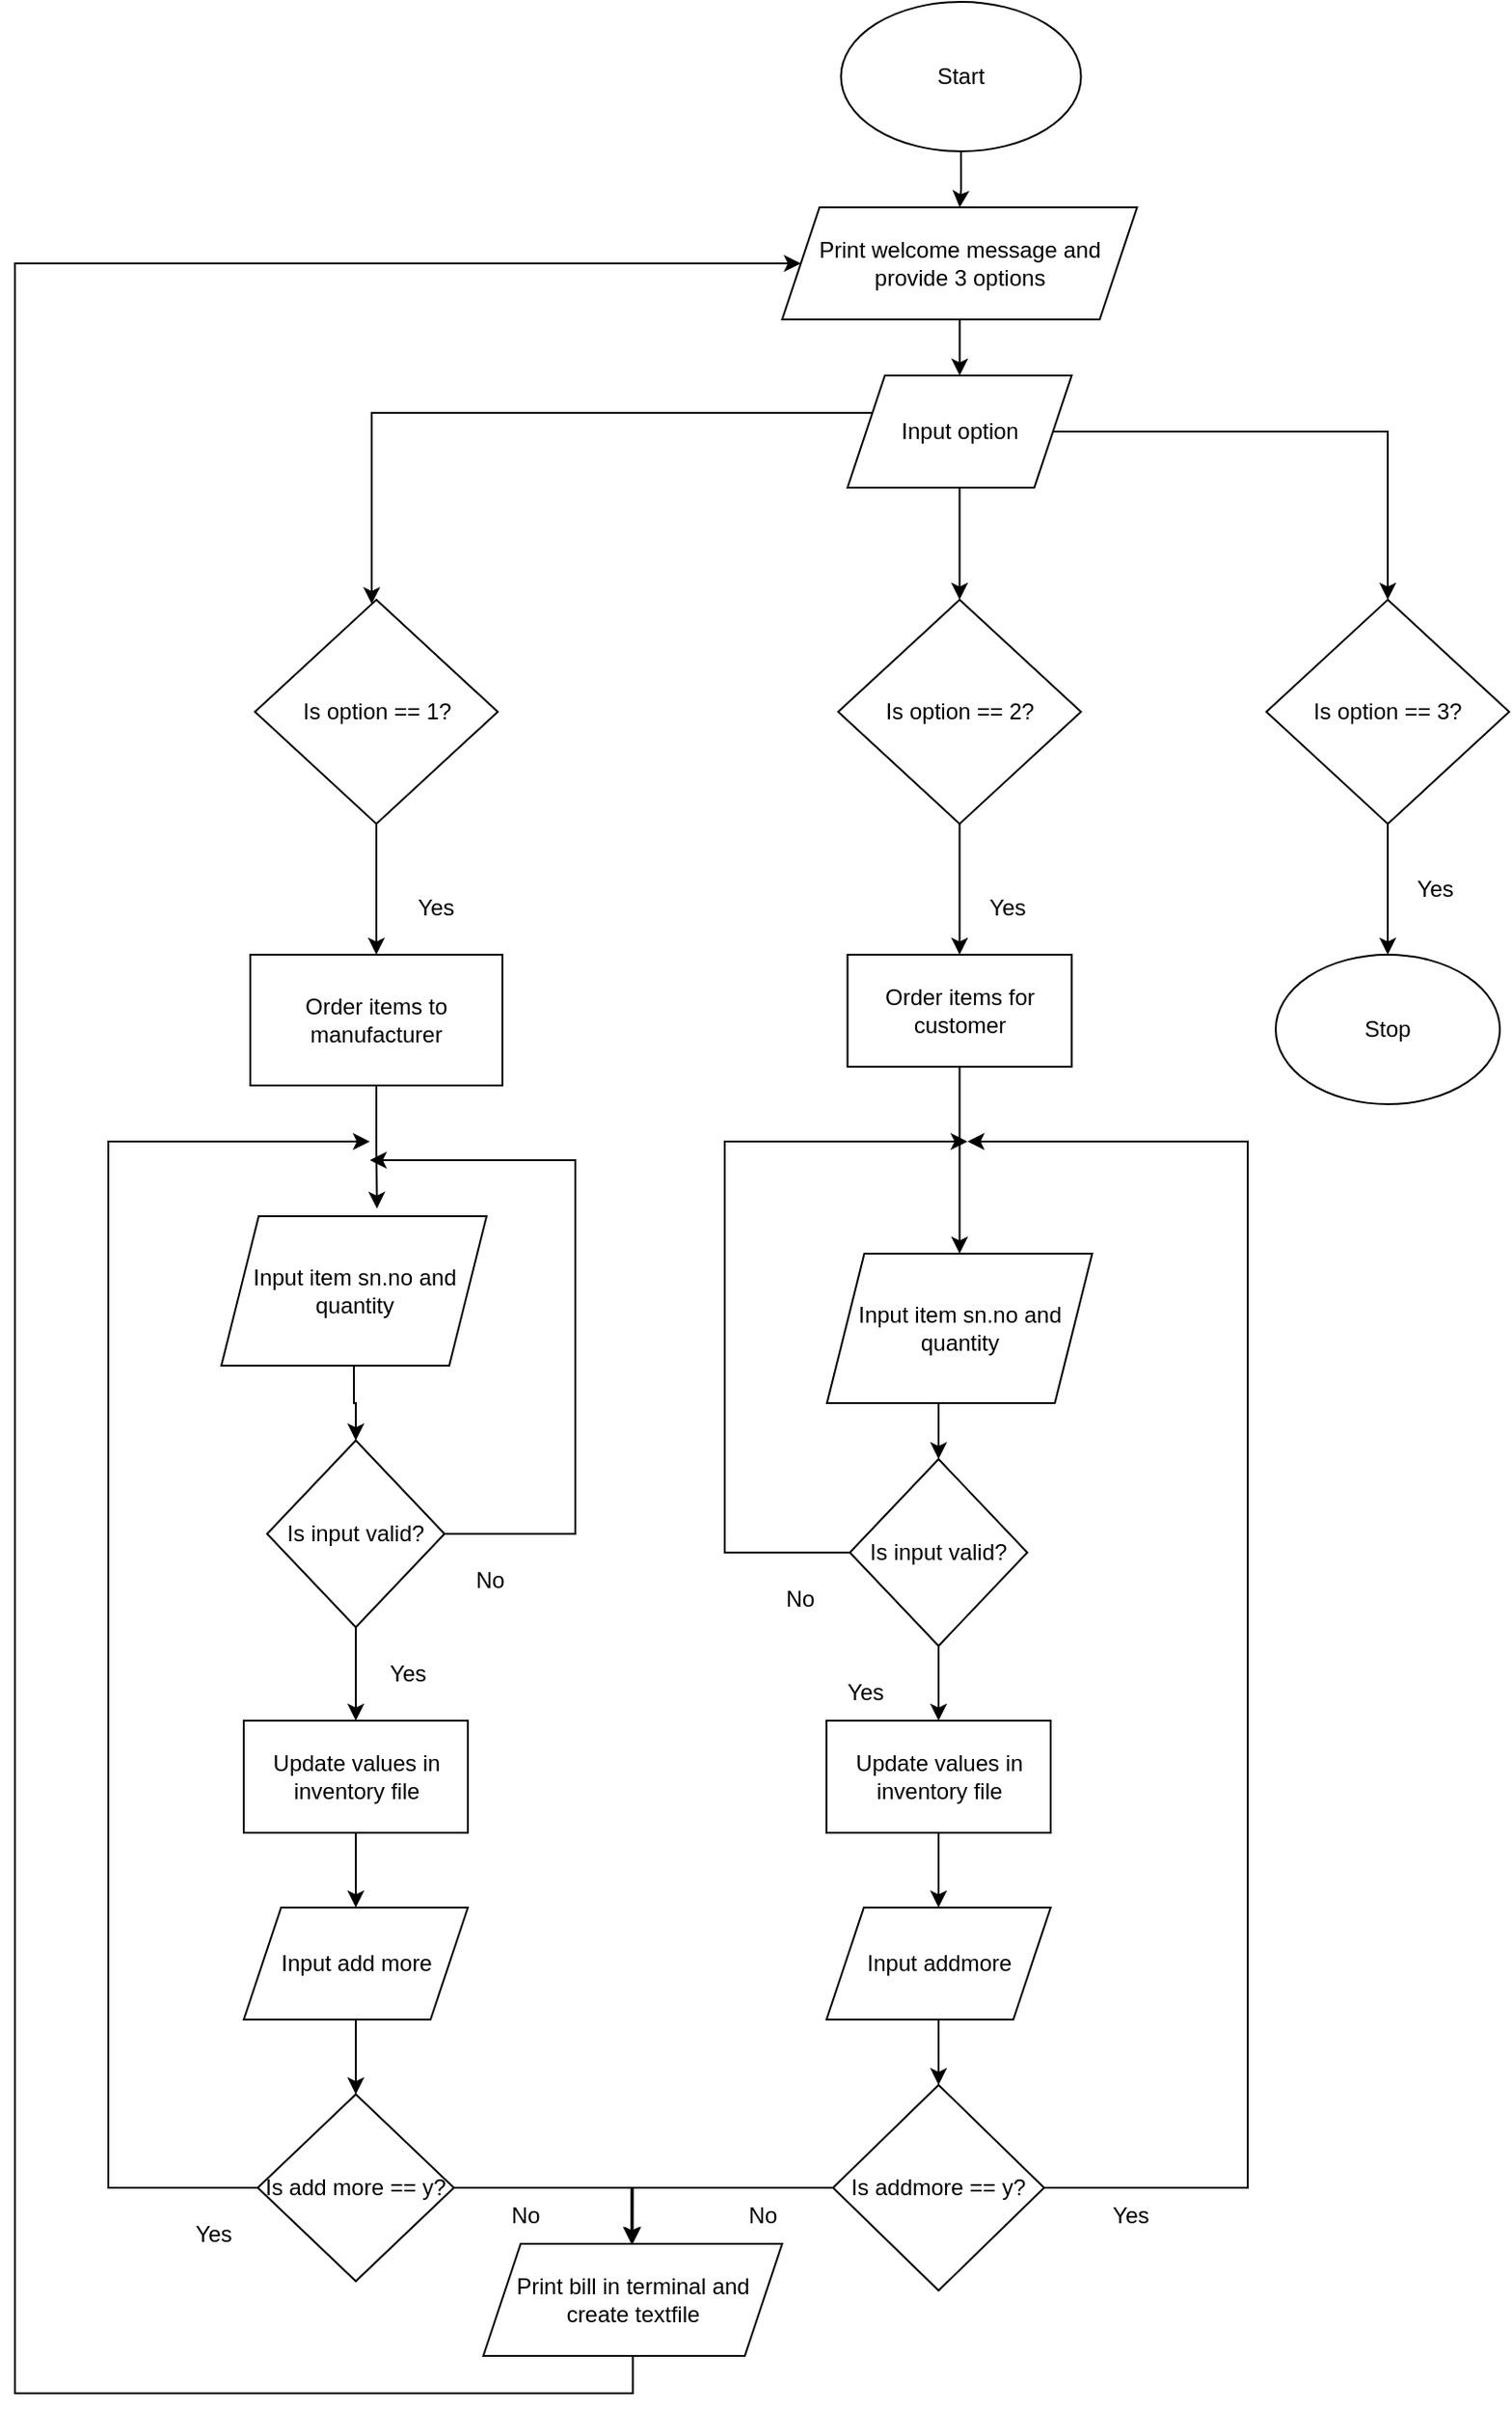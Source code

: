 <mxfile version="21.2.8" type="device">
  <diagram name="Page-1" id="kgpKZsNmPfxzrw_sweF9">
    <mxGraphModel dx="3717" dy="2480" grid="1" gridSize="10" guides="1" tooltips="1" connect="1" arrows="1" fold="1" page="1" pageScale="1" pageWidth="850" pageHeight="1100" math="0" shadow="0">
      <root>
        <mxCell id="0" />
        <mxCell id="1" parent="0" />
        <mxCell id="kZccL01wW6oeqoq6APzt-4" value="" style="edgeStyle=orthogonalEdgeStyle;rounded=0;orthogonalLoop=1;jettySize=auto;html=1;" parent="1" source="kZccL01wW6oeqoq6APzt-5" target="kZccL01wW6oeqoq6APzt-9" edge="1">
          <mxGeometry relative="1" as="geometry" />
        </mxCell>
        <mxCell id="kZccL01wW6oeqoq6APzt-5" value="Is option == 1?" style="rhombus;whiteSpace=wrap;html=1;" parent="1" vertex="1">
          <mxGeometry x="-141.5" y="140" width="130" height="120" as="geometry" />
        </mxCell>
        <mxCell id="kZccL01wW6oeqoq6APzt-6" value="" style="edgeStyle=orthogonalEdgeStyle;rounded=0;orthogonalLoop=1;jettySize=auto;html=1;" parent="1" source="kZccL01wW6oeqoq6APzt-7" target="kZccL01wW6oeqoq6APzt-10" edge="1">
          <mxGeometry relative="1" as="geometry" />
        </mxCell>
        <mxCell id="kZccL01wW6oeqoq6APzt-8" style="edgeStyle=orthogonalEdgeStyle;rounded=0;orthogonalLoop=1;jettySize=auto;html=1;entryX=0.587;entryY=-0.051;entryDx=0;entryDy=0;entryPerimeter=0;" parent="1" source="kZccL01wW6oeqoq6APzt-9" target="kZccL01wW6oeqoq6APzt-13" edge="1">
          <mxGeometry relative="1" as="geometry">
            <Array as="points" />
          </mxGeometry>
        </mxCell>
        <mxCell id="kZccL01wW6oeqoq6APzt-9" value="Order items to manufacturer" style="whiteSpace=wrap;html=1;" parent="1" vertex="1">
          <mxGeometry x="-144" y="330" width="135" height="70" as="geometry" />
        </mxCell>
        <mxCell id="kZccL01wW6oeqoq6APzt-78" value="" style="edgeStyle=orthogonalEdgeStyle;rounded=0;orthogonalLoop=1;jettySize=auto;html=1;" parent="1" source="kZccL01wW6oeqoq6APzt-10" target="kZccL01wW6oeqoq6APzt-15" edge="1">
          <mxGeometry relative="1" as="geometry" />
        </mxCell>
        <mxCell id="kZccL01wW6oeqoq6APzt-10" value="Order items for customer" style="whiteSpace=wrap;html=1;" parent="1" vertex="1">
          <mxGeometry x="175.75" y="330" width="120" height="60" as="geometry" />
        </mxCell>
        <mxCell id="kZccL01wW6oeqoq6APzt-12" style="edgeStyle=orthogonalEdgeStyle;rounded=0;orthogonalLoop=1;jettySize=auto;html=1;entryX=0.5;entryY=0;entryDx=0;entryDy=0;" parent="1" source="kZccL01wW6oeqoq6APzt-13" target="kZccL01wW6oeqoq6APzt-23" edge="1">
          <mxGeometry relative="1" as="geometry" />
        </mxCell>
        <mxCell id="kZccL01wW6oeqoq6APzt-13" value="Input item sn.no and quantity" style="shape=parallelogram;perimeter=parallelogramPerimeter;whiteSpace=wrap;html=1;fixedSize=1;" parent="1" vertex="1">
          <mxGeometry x="-159.5" y="470" width="142" height="80" as="geometry" />
        </mxCell>
        <mxCell id="kZccL01wW6oeqoq6APzt-14" style="edgeStyle=orthogonalEdgeStyle;rounded=0;orthogonalLoop=1;jettySize=auto;html=1;entryX=0.5;entryY=0;entryDx=0;entryDy=0;exitX=0.473;exitY=0.986;exitDx=0;exitDy=0;exitPerimeter=0;" parent="1" source="kZccL01wW6oeqoq6APzt-15" target="kZccL01wW6oeqoq6APzt-26" edge="1">
          <mxGeometry relative="1" as="geometry" />
        </mxCell>
        <mxCell id="kZccL01wW6oeqoq6APzt-15" value="Input item sn.no and quantity" style="shape=parallelogram;perimeter=parallelogramPerimeter;whiteSpace=wrap;html=1;fixedSize=1;" parent="1" vertex="1">
          <mxGeometry x="164.75" y="490" width="142" height="80" as="geometry" />
        </mxCell>
        <mxCell id="kZccL01wW6oeqoq6APzt-19" style="edgeStyle=orthogonalEdgeStyle;rounded=0;orthogonalLoop=1;jettySize=auto;html=1;entryX=0;entryY=0.5;entryDx=0;entryDy=0;" parent="1" source="kZccL01wW6oeqoq6APzt-20" target="kZccL01wW6oeqoq6APzt-48" edge="1">
          <mxGeometry relative="1" as="geometry">
            <mxPoint x="50" y="-90" as="targetPoint" />
            <Array as="points">
              <mxPoint x="61" y="1100" />
              <mxPoint x="-270" y="1100" />
              <mxPoint x="-270" y="-40" />
            </Array>
          </mxGeometry>
        </mxCell>
        <mxCell id="kZccL01wW6oeqoq6APzt-20" value="Print bill in terminal and create textfile" style="shape=parallelogram;perimeter=parallelogramPerimeter;whiteSpace=wrap;html=1;fixedSize=1;" parent="1" vertex="1">
          <mxGeometry x="-19.25" y="1020" width="160" height="60" as="geometry" />
        </mxCell>
        <mxCell id="kZccL01wW6oeqoq6APzt-22" style="edgeStyle=orthogonalEdgeStyle;rounded=0;orthogonalLoop=1;jettySize=auto;html=1;exitX=0.895;exitY=0.6;exitDx=0;exitDy=0;exitPerimeter=0;" parent="1" source="kZccL01wW6oeqoq6APzt-23" edge="1">
          <mxGeometry relative="1" as="geometry">
            <mxPoint x="-80" y="440" as="targetPoint" />
            <Array as="points">
              <mxPoint x="-50" y="640" />
              <mxPoint x="30" y="640" />
              <mxPoint x="30" y="440" />
            </Array>
          </mxGeometry>
        </mxCell>
        <mxCell id="kZccL01wW6oeqoq6APzt-59" value="" style="edgeStyle=orthogonalEdgeStyle;rounded=0;orthogonalLoop=1;jettySize=auto;html=1;" parent="1" source="kZccL01wW6oeqoq6APzt-23" target="kZccL01wW6oeqoq6APzt-58" edge="1">
          <mxGeometry relative="1" as="geometry" />
        </mxCell>
        <mxCell id="kZccL01wW6oeqoq6APzt-23" value="Is input valid?" style="rhombus;whiteSpace=wrap;html=1;" parent="1" vertex="1">
          <mxGeometry x="-135" y="590" width="95" height="100" as="geometry" />
        </mxCell>
        <mxCell id="kZccL01wW6oeqoq6APzt-25" style="edgeStyle=orthogonalEdgeStyle;rounded=0;orthogonalLoop=1;jettySize=auto;html=1;" parent="1" source="kZccL01wW6oeqoq6APzt-26" edge="1">
          <mxGeometry relative="1" as="geometry">
            <mxPoint x="240" y="430" as="targetPoint" />
            <Array as="points">
              <mxPoint x="110" y="650" />
              <mxPoint x="110" y="430" />
            </Array>
          </mxGeometry>
        </mxCell>
        <mxCell id="kZccL01wW6oeqoq6APzt-79" value="" style="edgeStyle=orthogonalEdgeStyle;rounded=0;orthogonalLoop=1;jettySize=auto;html=1;" parent="1" source="kZccL01wW6oeqoq6APzt-26" target="kZccL01wW6oeqoq6APzt-64" edge="1">
          <mxGeometry relative="1" as="geometry" />
        </mxCell>
        <mxCell id="kZccL01wW6oeqoq6APzt-26" value="Is input valid?" style="rhombus;whiteSpace=wrap;html=1;" parent="1" vertex="1">
          <mxGeometry x="177" y="600" width="95" height="100" as="geometry" />
        </mxCell>
        <mxCell id="kZccL01wW6oeqoq6APzt-27" style="edgeStyle=orthogonalEdgeStyle;rounded=0;orthogonalLoop=1;jettySize=auto;html=1;entryX=0.5;entryY=0;entryDx=0;entryDy=0;" parent="1" source="kZccL01wW6oeqoq6APzt-28" target="kZccL01wW6oeqoq6APzt-33" edge="1">
          <mxGeometry relative="1" as="geometry" />
        </mxCell>
        <mxCell id="kZccL01wW6oeqoq6APzt-28" value="Input add more" style="shape=parallelogram;perimeter=parallelogramPerimeter;whiteSpace=wrap;html=1;fixedSize=1;" parent="1" vertex="1">
          <mxGeometry x="-147.5" y="840" width="120" height="60" as="geometry" />
        </mxCell>
        <mxCell id="kZccL01wW6oeqoq6APzt-67" value="" style="edgeStyle=orthogonalEdgeStyle;rounded=0;orthogonalLoop=1;jettySize=auto;html=1;" parent="1" source="kZccL01wW6oeqoq6APzt-30" target="kZccL01wW6oeqoq6APzt-36" edge="1">
          <mxGeometry relative="1" as="geometry" />
        </mxCell>
        <mxCell id="kZccL01wW6oeqoq6APzt-30" value="Input addmore" style="shape=parallelogram;perimeter=parallelogramPerimeter;whiteSpace=wrap;html=1;fixedSize=1;" parent="1" vertex="1">
          <mxGeometry x="164.5" y="840" width="120" height="60" as="geometry" />
        </mxCell>
        <mxCell id="kZccL01wW6oeqoq6APzt-32" style="edgeStyle=orthogonalEdgeStyle;rounded=0;orthogonalLoop=1;jettySize=auto;html=1;" parent="1" source="kZccL01wW6oeqoq6APzt-33" edge="1">
          <mxGeometry relative="1" as="geometry">
            <mxPoint x="-80" y="430" as="targetPoint" />
            <Array as="points">
              <mxPoint x="-220" y="990" />
              <mxPoint x="-220" y="430" />
            </Array>
          </mxGeometry>
        </mxCell>
        <mxCell id="kZccL01wW6oeqoq6APzt-63" value="" style="edgeStyle=orthogonalEdgeStyle;rounded=0;orthogonalLoop=1;jettySize=auto;html=1;entryX=0.5;entryY=0;entryDx=0;entryDy=0;" parent="1" source="kZccL01wW6oeqoq6APzt-33" target="kZccL01wW6oeqoq6APzt-20" edge="1">
          <mxGeometry relative="1" as="geometry">
            <mxPoint x="70" y="990" as="targetPoint" />
            <Array as="points">
              <mxPoint x="61" y="990" />
            </Array>
          </mxGeometry>
        </mxCell>
        <mxCell id="kZccL01wW6oeqoq6APzt-33" value="Is add more == y?" style="rhombus;whiteSpace=wrap;html=1;" parent="1" vertex="1">
          <mxGeometry x="-140" y="940" width="105" height="100" as="geometry" />
        </mxCell>
        <mxCell id="kZccL01wW6oeqoq6APzt-35" style="edgeStyle=orthogonalEdgeStyle;rounded=0;orthogonalLoop=1;jettySize=auto;html=1;exitX=1;exitY=0.5;exitDx=0;exitDy=0;" parent="1" source="kZccL01wW6oeqoq6APzt-36" edge="1">
          <mxGeometry relative="1" as="geometry">
            <mxPoint x="240" y="430" as="targetPoint" />
            <Array as="points">
              <mxPoint x="390" y="990" />
              <mxPoint x="390" y="430" />
            </Array>
          </mxGeometry>
        </mxCell>
        <mxCell id="kZccL01wW6oeqoq6APzt-62" value="" style="edgeStyle=orthogonalEdgeStyle;rounded=0;orthogonalLoop=1;jettySize=auto;html=1;" parent="1" source="kZccL01wW6oeqoq6APzt-36" target="kZccL01wW6oeqoq6APzt-20" edge="1">
          <mxGeometry relative="1" as="geometry">
            <Array as="points">
              <mxPoint x="60" y="990" />
            </Array>
          </mxGeometry>
        </mxCell>
        <mxCell id="kZccL01wW6oeqoq6APzt-36" value="Is addmore == y?" style="rhombus;whiteSpace=wrap;html=1;" parent="1" vertex="1">
          <mxGeometry x="168" y="935" width="113" height="110" as="geometry" />
        </mxCell>
        <mxCell id="kZccL01wW6oeqoq6APzt-37" value="No" style="text;html=1;align=center;verticalAlign=middle;resizable=0;points=[];autosize=1;strokeColor=none;fillColor=none;" parent="1" vertex="1">
          <mxGeometry x="-17.5" y="990" width="40" height="30" as="geometry" />
        </mxCell>
        <mxCell id="kZccL01wW6oeqoq6APzt-38" value="No" style="text;html=1;align=center;verticalAlign=middle;resizable=0;points=[];autosize=1;strokeColor=none;fillColor=none;" parent="1" vertex="1">
          <mxGeometry x="110" y="990" width="40" height="30" as="geometry" />
        </mxCell>
        <mxCell id="kZccL01wW6oeqoq6APzt-39" value="Yes" style="text;html=1;align=center;verticalAlign=middle;resizable=0;points=[];autosize=1;strokeColor=none;fillColor=none;" parent="1" vertex="1">
          <mxGeometry x="-184" y="1000" width="40" height="30" as="geometry" />
        </mxCell>
        <mxCell id="kZccL01wW6oeqoq6APzt-40" value="Yes" style="text;html=1;align=center;verticalAlign=middle;resizable=0;points=[];autosize=1;strokeColor=none;fillColor=none;" parent="1" vertex="1">
          <mxGeometry x="306.75" y="990" width="40" height="30" as="geometry" />
        </mxCell>
        <mxCell id="kZccL01wW6oeqoq6APzt-41" value="Yes" style="text;html=1;align=center;verticalAlign=middle;resizable=0;points=[];autosize=1;strokeColor=none;fillColor=none;" parent="1" vertex="1">
          <mxGeometry x="-65" y="290" width="40" height="30" as="geometry" />
        </mxCell>
        <mxCell id="kZccL01wW6oeqoq6APzt-42" value="Yes" style="text;html=1;align=center;verticalAlign=middle;resizable=0;points=[];autosize=1;strokeColor=none;fillColor=none;" parent="1" vertex="1">
          <mxGeometry x="241" y="290" width="40" height="30" as="geometry" />
        </mxCell>
        <mxCell id="kZccL01wW6oeqoq6APzt-43" value="Yes" style="text;html=1;align=center;verticalAlign=middle;resizable=0;points=[];autosize=1;strokeColor=none;fillColor=none;" parent="1" vertex="1">
          <mxGeometry x="-80" y="700" width="40" height="30" as="geometry" />
        </mxCell>
        <mxCell id="kZccL01wW6oeqoq6APzt-44" value="No" style="text;html=1;align=center;verticalAlign=middle;resizable=0;points=[];autosize=1;strokeColor=none;fillColor=none;" parent="1" vertex="1">
          <mxGeometry x="-36.5" y="650" width="40" height="30" as="geometry" />
        </mxCell>
        <mxCell id="kZccL01wW6oeqoq6APzt-45" value="Yes" style="text;html=1;align=center;verticalAlign=middle;resizable=0;points=[];autosize=1;strokeColor=none;fillColor=none;" parent="1" vertex="1">
          <mxGeometry x="164.75" y="710" width="40" height="30" as="geometry" />
        </mxCell>
        <mxCell id="kZccL01wW6oeqoq6APzt-46" value="No" style="text;html=1;align=center;verticalAlign=middle;resizable=0;points=[];autosize=1;strokeColor=none;fillColor=none;" parent="1" vertex="1">
          <mxGeometry x="130" y="660" width="40" height="30" as="geometry" />
        </mxCell>
        <mxCell id="kZccL01wW6oeqoq6APzt-68" value="" style="edgeStyle=orthogonalEdgeStyle;rounded=0;orthogonalLoop=1;jettySize=auto;html=1;" parent="1" source="kZccL01wW6oeqoq6APzt-47" target="kZccL01wW6oeqoq6APzt-48" edge="1">
          <mxGeometry relative="1" as="geometry" />
        </mxCell>
        <mxCell id="kZccL01wW6oeqoq6APzt-47" value="Start" style="ellipse;whiteSpace=wrap;html=1;" parent="1" vertex="1">
          <mxGeometry x="172.25" y="-180" width="128.5" height="80" as="geometry" />
        </mxCell>
        <mxCell id="kZccL01wW6oeqoq6APzt-76" value="" style="edgeStyle=orthogonalEdgeStyle;rounded=0;orthogonalLoop=1;jettySize=auto;html=1;" parent="1" source="kZccL01wW6oeqoq6APzt-48" target="kZccL01wW6oeqoq6APzt-49" edge="1">
          <mxGeometry relative="1" as="geometry" />
        </mxCell>
        <mxCell id="kZccL01wW6oeqoq6APzt-48" value="Print welcome message and provide 3 options" style="shape=parallelogram;perimeter=parallelogramPerimeter;whiteSpace=wrap;html=1;fixedSize=1;" parent="1" vertex="1">
          <mxGeometry x="140.75" y="-70" width="190" height="60" as="geometry" />
        </mxCell>
        <mxCell id="kZccL01wW6oeqoq6APzt-57" value="" style="edgeStyle=orthogonalEdgeStyle;rounded=0;orthogonalLoop=1;jettySize=auto;html=1;" parent="1" source="kZccL01wW6oeqoq6APzt-49" target="kZccL01wW6oeqoq6APzt-52" edge="1">
          <mxGeometry relative="1" as="geometry" />
        </mxCell>
        <mxCell id="kZccL01wW6oeqoq6APzt-71" value="" style="edgeStyle=orthogonalEdgeStyle;rounded=0;orthogonalLoop=1;jettySize=auto;html=1;" parent="1" source="kZccL01wW6oeqoq6APzt-49" target="kZccL01wW6oeqoq6APzt-5" edge="1">
          <mxGeometry relative="1" as="geometry">
            <mxPoint x="100" y="130" as="targetPoint" />
            <Array as="points">
              <mxPoint x="-79" y="40" />
            </Array>
          </mxGeometry>
        </mxCell>
        <mxCell id="kZccL01wW6oeqoq6APzt-49" value="Input option" style="shape=parallelogram;perimeter=parallelogramPerimeter;whiteSpace=wrap;html=1;fixedSize=1;" parent="1" vertex="1">
          <mxGeometry x="175.75" y="20" width="120" height="60" as="geometry" />
        </mxCell>
        <mxCell id="kZccL01wW6oeqoq6APzt-56" value="" style="edgeStyle=orthogonalEdgeStyle;rounded=0;orthogonalLoop=1;jettySize=auto;html=1;" parent="1" source="kZccL01wW6oeqoq6APzt-52" target="kZccL01wW6oeqoq6APzt-53" edge="1">
          <mxGeometry relative="1" as="geometry" />
        </mxCell>
        <mxCell id="kZccL01wW6oeqoq6APzt-52" value="Is option == 3?" style="rhombus;whiteSpace=wrap;html=1;" parent="1" vertex="1">
          <mxGeometry x="400" y="140" width="130" height="120" as="geometry" />
        </mxCell>
        <mxCell id="kZccL01wW6oeqoq6APzt-53" value="Stop" style="ellipse;whiteSpace=wrap;html=1;" parent="1" vertex="1">
          <mxGeometry x="405" y="330" width="120" height="80" as="geometry" />
        </mxCell>
        <mxCell id="kZccL01wW6oeqoq6APzt-54" value="Yes" style="text;html=1;align=center;verticalAlign=middle;resizable=0;points=[];autosize=1;strokeColor=none;fillColor=none;" parent="1" vertex="1">
          <mxGeometry x="470" y="280" width="40" height="30" as="geometry" />
        </mxCell>
        <mxCell id="kZccL01wW6oeqoq6APzt-61" value="" style="edgeStyle=orthogonalEdgeStyle;rounded=0;orthogonalLoop=1;jettySize=auto;html=1;" parent="1" source="kZccL01wW6oeqoq6APzt-58" target="kZccL01wW6oeqoq6APzt-28" edge="1">
          <mxGeometry relative="1" as="geometry" />
        </mxCell>
        <mxCell id="kZccL01wW6oeqoq6APzt-58" value="Update values in inventory file" style="rounded=0;whiteSpace=wrap;html=1;" parent="1" vertex="1">
          <mxGeometry x="-147.5" y="740" width="120" height="60" as="geometry" />
        </mxCell>
        <mxCell id="kZccL01wW6oeqoq6APzt-66" value="" style="edgeStyle=orthogonalEdgeStyle;rounded=0;orthogonalLoop=1;jettySize=auto;html=1;" parent="1" source="kZccL01wW6oeqoq6APzt-64" target="kZccL01wW6oeqoq6APzt-30" edge="1">
          <mxGeometry relative="1" as="geometry" />
        </mxCell>
        <mxCell id="kZccL01wW6oeqoq6APzt-64" value="Update values in inventory file" style="rounded=0;whiteSpace=wrap;html=1;" parent="1" vertex="1">
          <mxGeometry x="164.5" y="740" width="120" height="60" as="geometry" />
        </mxCell>
        <mxCell id="kZccL01wW6oeqoq6APzt-77" value="" style="edgeStyle=orthogonalEdgeStyle;rounded=0;orthogonalLoop=1;jettySize=auto;html=1;" parent="1" source="kZccL01wW6oeqoq6APzt-49" target="kZccL01wW6oeqoq6APzt-7" edge="1">
          <mxGeometry relative="1" as="geometry">
            <mxPoint x="236" y="80" as="sourcePoint" />
            <mxPoint x="232" y="260" as="targetPoint" />
          </mxGeometry>
        </mxCell>
        <mxCell id="kZccL01wW6oeqoq6APzt-7" value="Is option == 2?" style="rhombus;whiteSpace=wrap;html=1;" parent="1" vertex="1">
          <mxGeometry x="170.75" y="140" width="130" height="120" as="geometry" />
        </mxCell>
      </root>
    </mxGraphModel>
  </diagram>
</mxfile>
